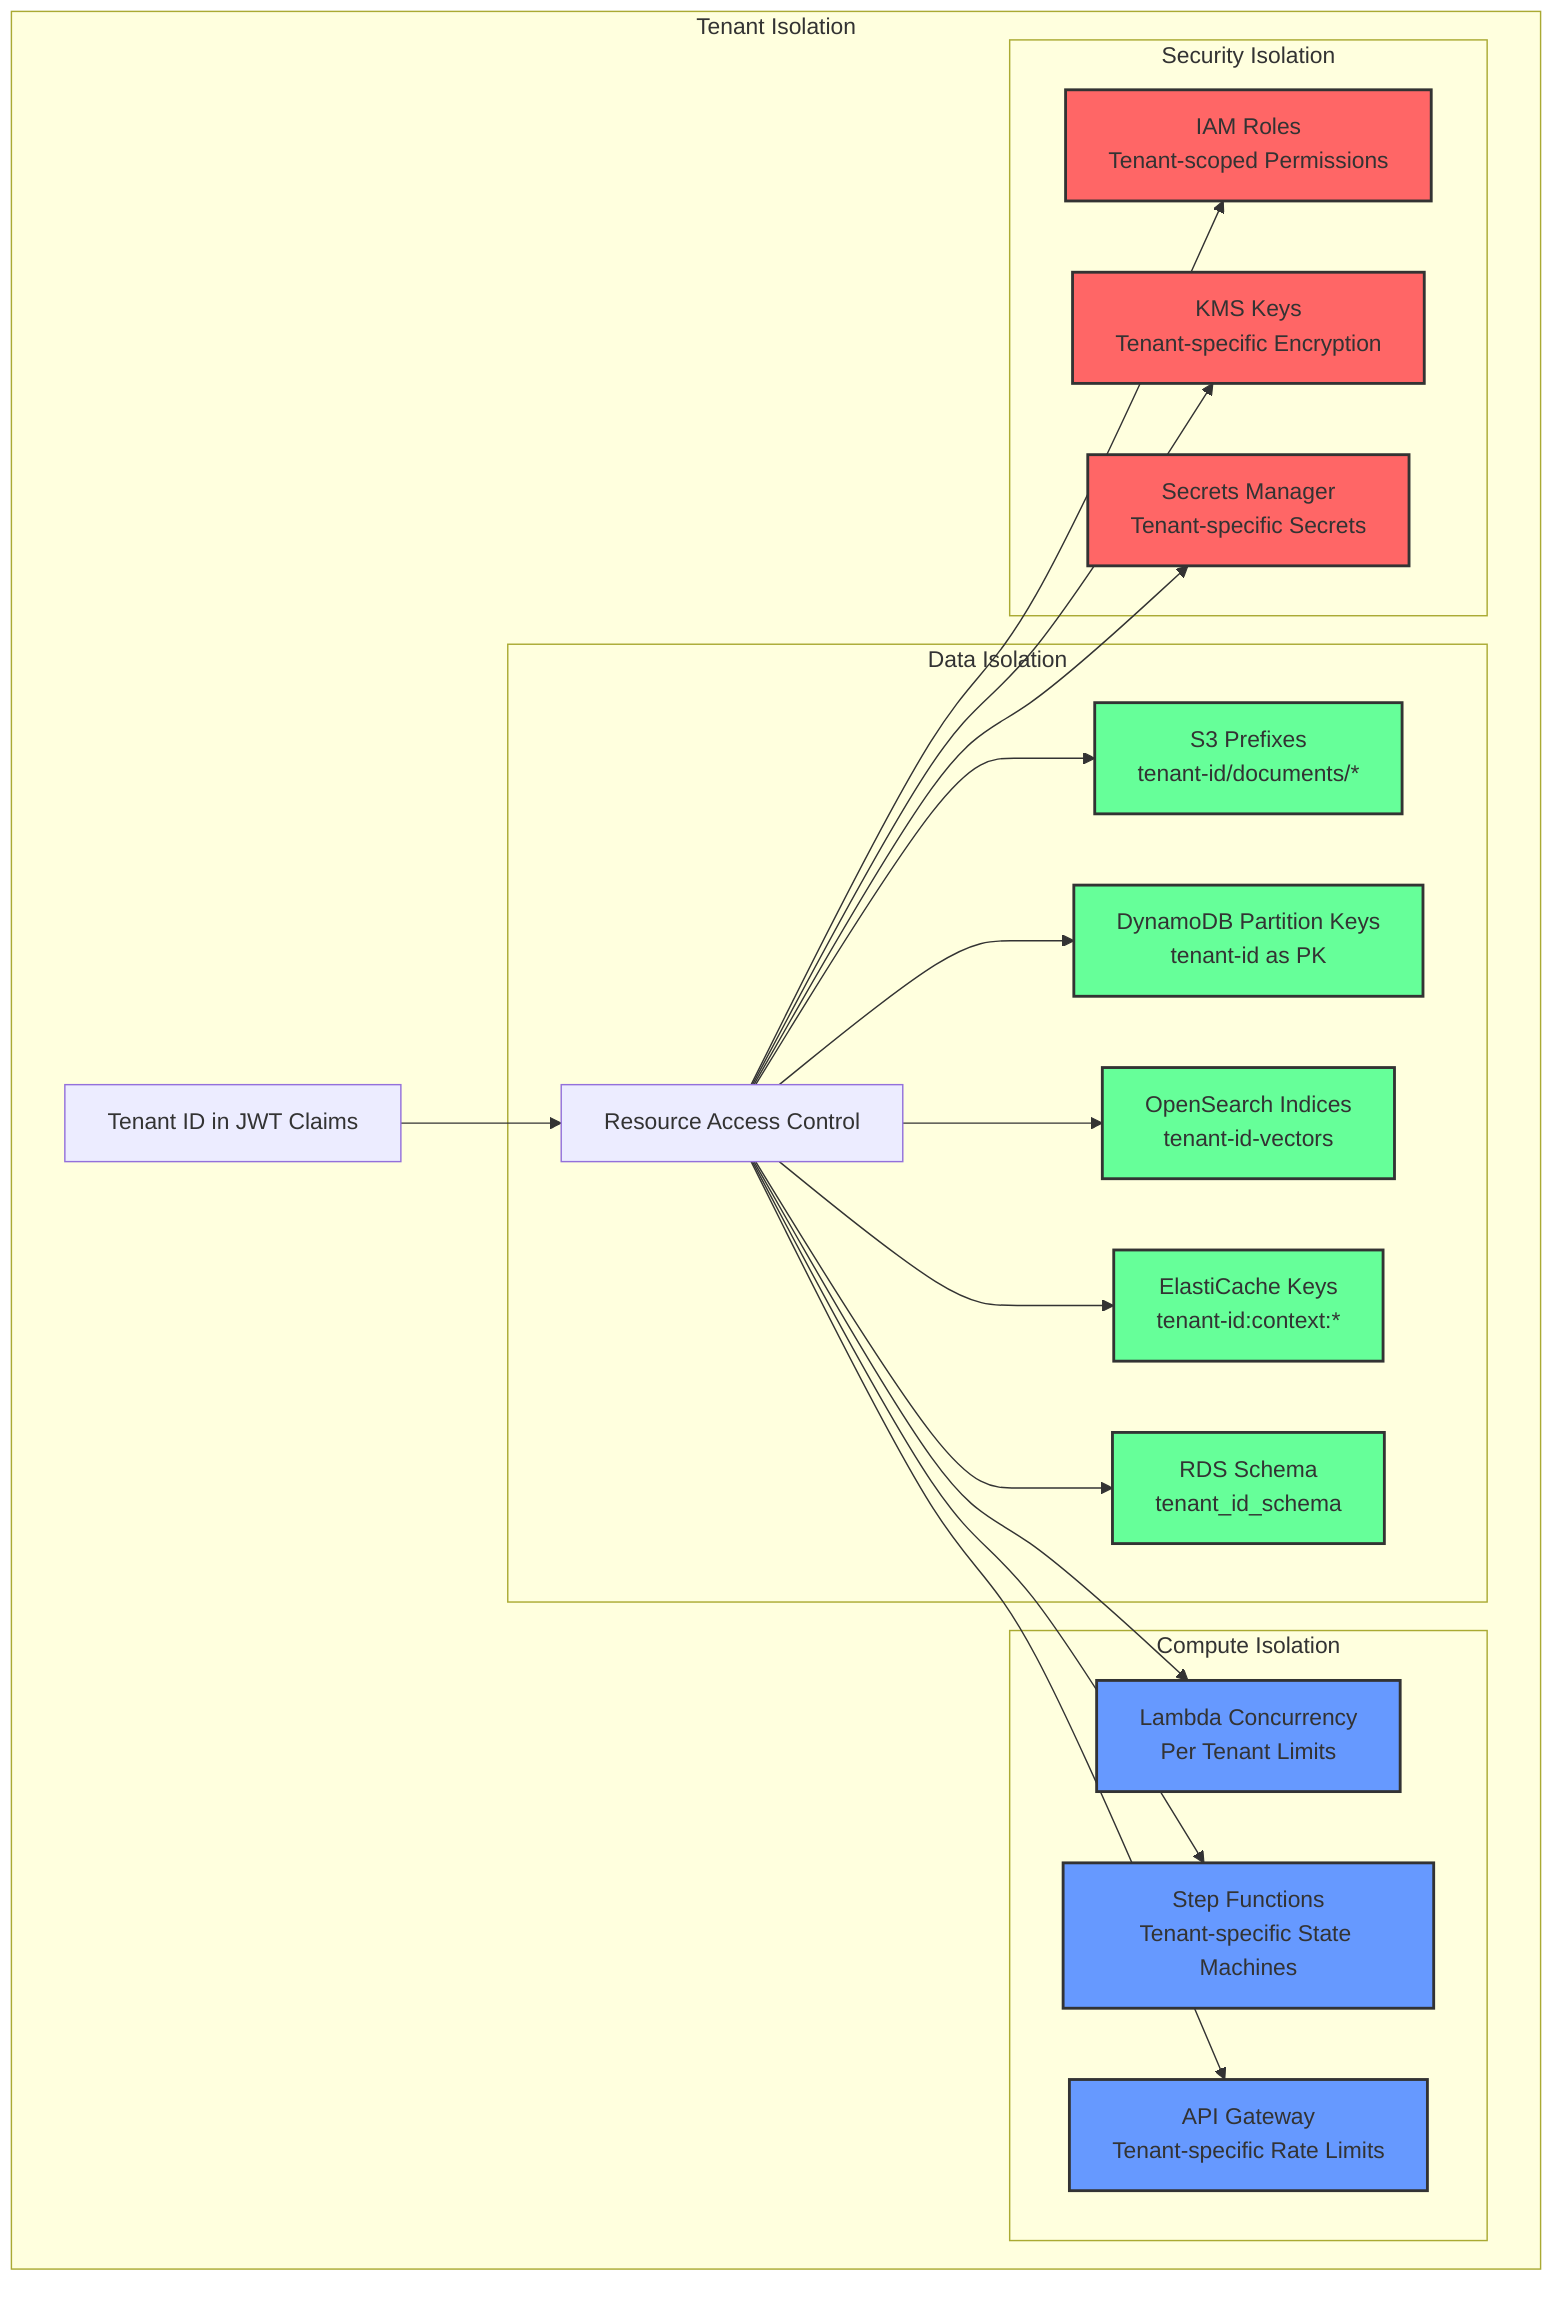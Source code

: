 flowchart TD
    subgraph "Tenant Isolation"
        A[Tenant ID in JWT Claims] --> B[Resource Access Control]
        
        subgraph "Data Isolation"
            B --> C[S3 Prefixes<br/>tenant-id/documents/*]
            B --> D[DynamoDB Partition Keys<br/>tenant-id as PK]
            B --> E[OpenSearch Indices<br/>tenant-id-vectors]
            B --> F[ElastiCache Keys<br/>tenant-id:context:*]
            B --> G[RDS Schema<br/>tenant_id_schema]
        end
        
        subgraph "Compute Isolation"
            B --> H[Lambda Concurrency<br/>Per Tenant Limits]
            B --> I[Step Functions<br/>Tenant-specific State Machines]
            B --> J[API Gateway<br/>Tenant-specific Rate Limits]
        end
        
        subgraph "Security Isolation"
            B --> K[IAM Roles<br/>Tenant-scoped Permissions]
            B --> L[KMS Keys<br/>Tenant-specific Encryption]
            B --> M[Secrets Manager<br/>Tenant-specific Secrets]
        end
    end
    
    classDef data fill:#6f9,stroke:#333,stroke-width:2px
    classDef compute fill:#69f,stroke:#333,stroke-width:2px
    classDef security fill:#f66,stroke:#333,stroke-width:2px
    
    class C,D,E,F,G data
    class H,I,J compute
    class K,L,M security